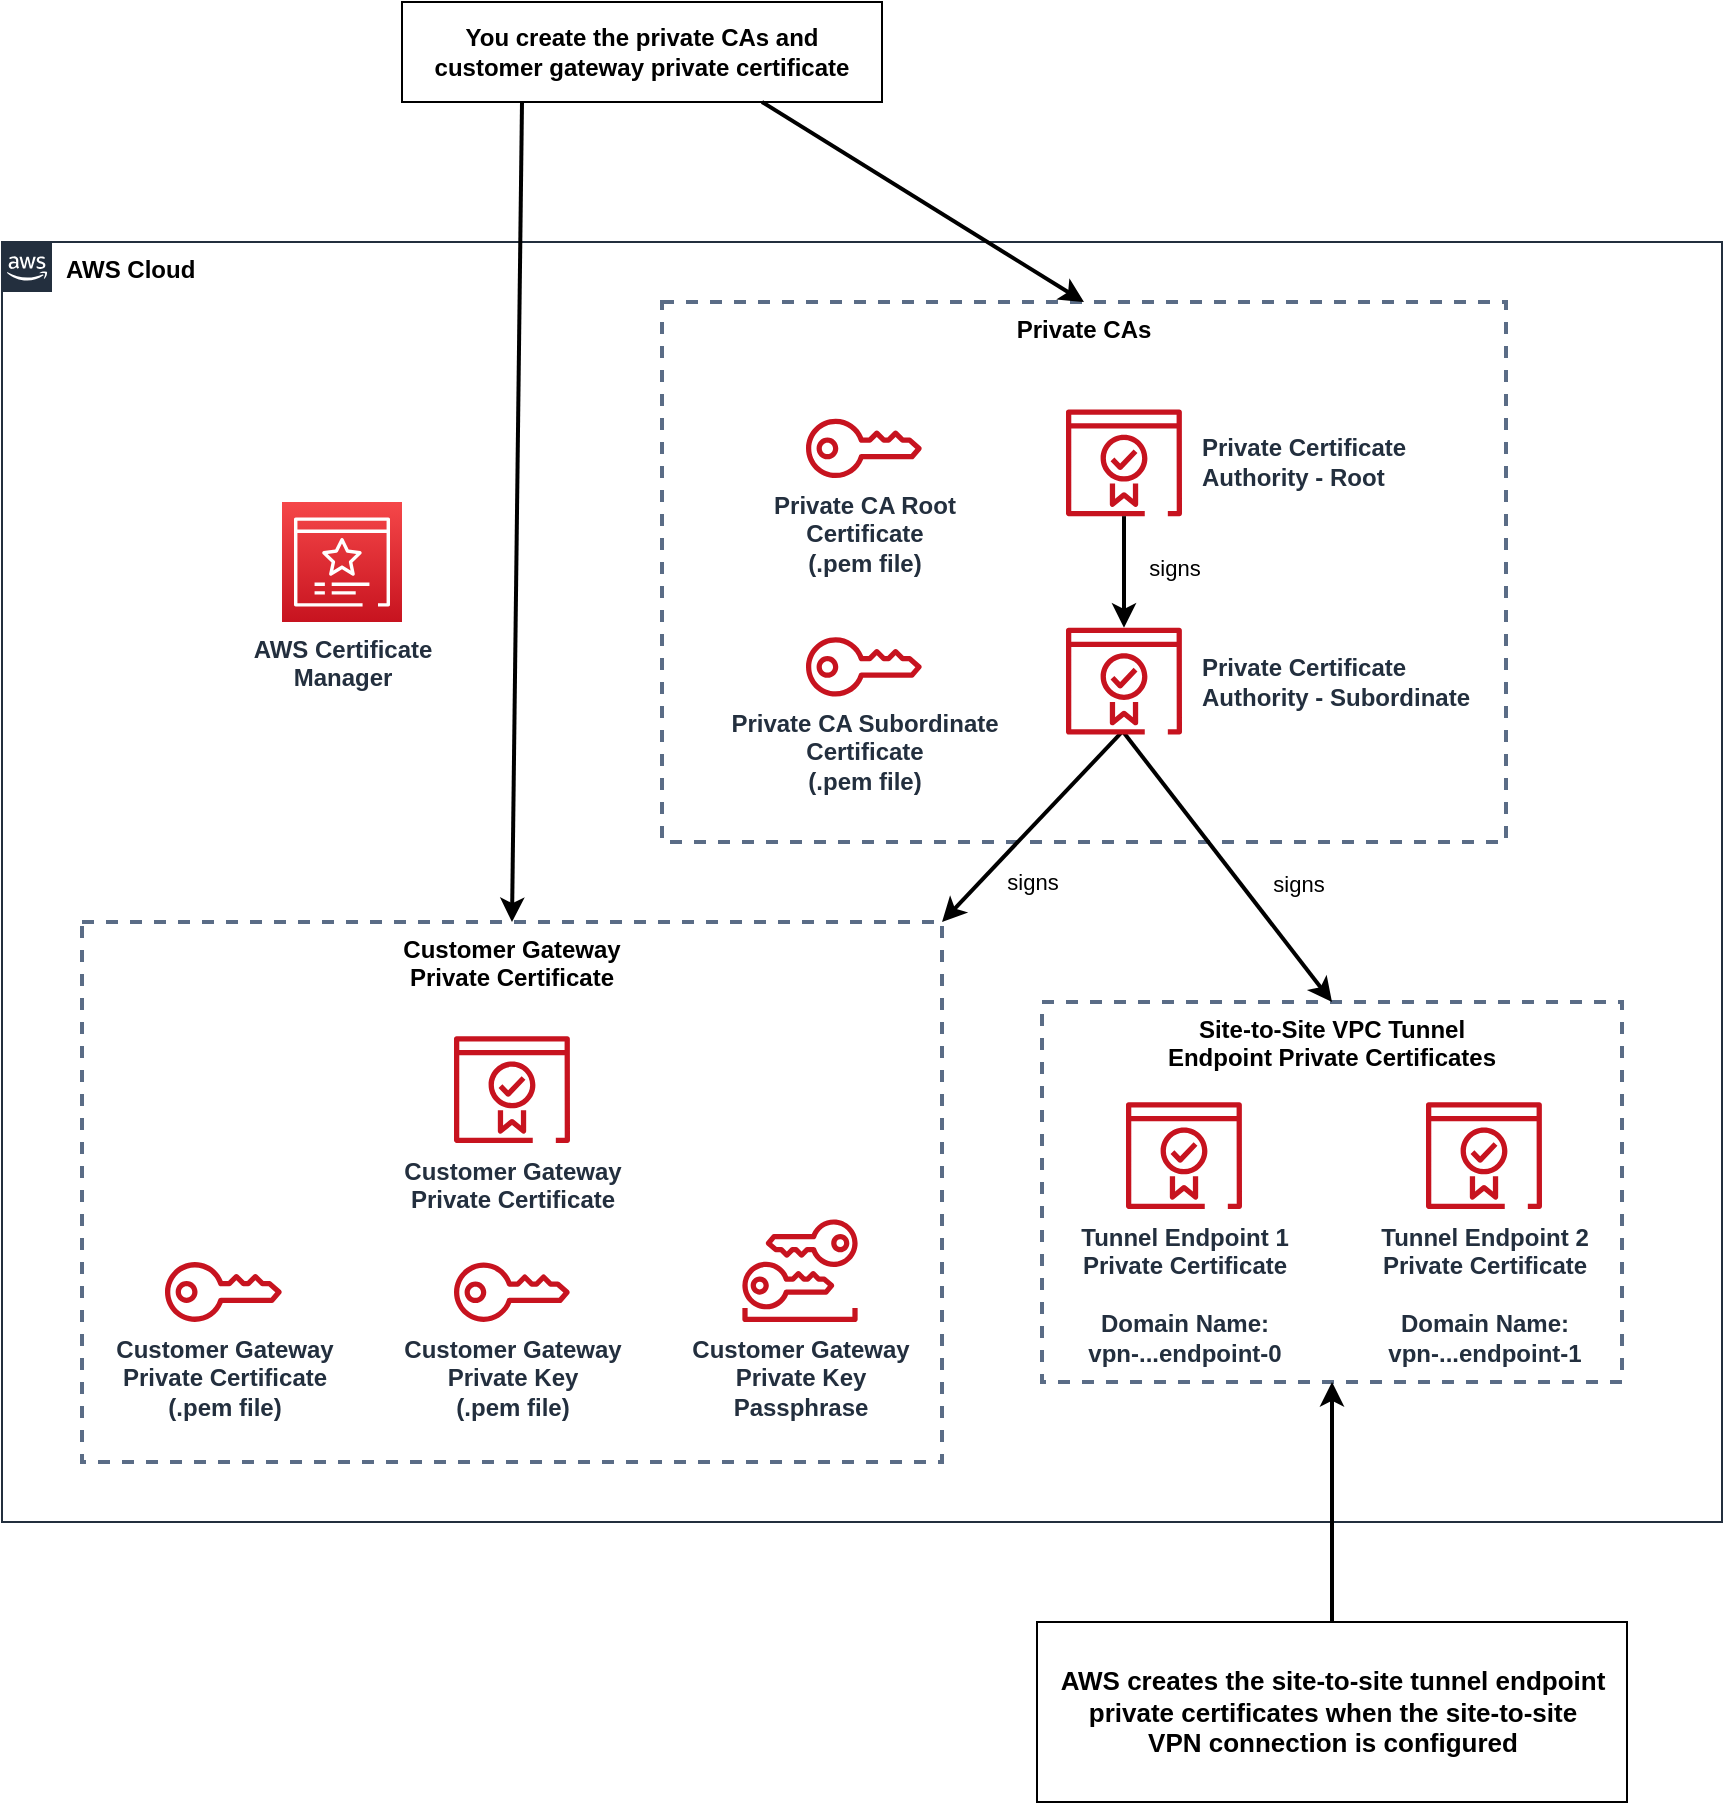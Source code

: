 <mxfile version="13.7.9" type="device" pages="2"><diagram id="Cv3o2XtUSF-89AYt5EPb" name="aws-environment"><mxGraphModel dx="1106" dy="2000" grid="1" gridSize="10" guides="1" tooltips="1" connect="1" arrows="1" fold="1" page="1" pageScale="1" pageWidth="850" pageHeight="1100" math="0" shadow="0"><root><mxCell id="0"/><mxCell id="1" parent="0"/><mxCell id="t7EOrGmJni-nD8DlQdio-1" value="&lt;b&gt;&lt;font color=&quot;#000000&quot;&gt;AWS Cloud&lt;/font&gt;&lt;/b&gt;" style="points=[[0,0],[0.25,0],[0.5,0],[0.75,0],[1,0],[1,0.25],[1,0.5],[1,0.75],[1,1],[0.75,1],[0.5,1],[0.25,1],[0,1],[0,0.75],[0,0.5],[0,0.25]];outlineConnect=0;gradientColor=none;html=1;whiteSpace=wrap;fontSize=12;fontStyle=0;shape=mxgraph.aws4.group;grIcon=mxgraph.aws4.group_aws_cloud_alt;strokeColor=#232F3E;fillColor=none;verticalAlign=top;align=left;spacingLeft=30;fontColor=#232F3E;dashed=0;" vertex="1" parent="1"><mxGeometry x="20" y="-940" width="860" height="640" as="geometry"/></mxCell><mxCell id="vM1ZVBKNzz8WJwRjecgr-15" value="Private CAs" style="fillColor=none;strokeColor=#5A6C86;dashed=1;verticalAlign=top;fontStyle=1;strokeWidth=2;" parent="1" vertex="1"><mxGeometry x="350" y="-910" width="422" height="270" as="geometry"/></mxCell><mxCell id="vM1ZVBKNzz8WJwRjecgr-14" value="Customer Gateway&#10;Private Certificate" style="fillColor=none;strokeColor=#5A6C86;dashed=1;verticalAlign=top;fontStyle=1;strokeWidth=2;" parent="1" vertex="1"><mxGeometry x="60" y="-600" width="430" height="270" as="geometry"/></mxCell><mxCell id="vM1ZVBKNzz8WJwRjecgr-3" value="Private Certificate&lt;br&gt;Authority - Root" style="outlineConnect=0;fontColor=#232F3E;gradientColor=none;fillColor=#C7131F;strokeColor=none;dashed=0;verticalLabelPosition=middle;verticalAlign=middle;align=left;html=1;fontSize=12;fontStyle=1;aspect=fixed;pointerEvents=1;shape=mxgraph.aws4.certificate_manager_2;labelPosition=right;spacing=10;" parent="1" vertex="1"><mxGeometry x="552" y="-856.38" width="58" height="53.54" as="geometry"/></mxCell><mxCell id="vM1ZVBKNzz8WJwRjecgr-4" value="AWS Certificate&lt;br&gt;Manager" style="outlineConnect=0;fontColor=#232F3E;gradientColor=#F54749;gradientDirection=north;fillColor=#C7131F;strokeColor=#ffffff;dashed=0;verticalLabelPosition=bottom;verticalAlign=top;align=center;html=1;fontSize=12;fontStyle=1;aspect=fixed;shape=mxgraph.aws4.resourceIcon;resIcon=mxgraph.aws4.certificate_manager_3;" parent="1" vertex="1"><mxGeometry x="160" y="-810" width="60" height="60" as="geometry"/></mxCell><mxCell id="vM1ZVBKNzz8WJwRjecgr-7" value="Customer Gateway&lt;br&gt;Private Key&lt;br&gt;(.pem file)" style="outlineConnect=0;fontColor=#232F3E;gradientColor=none;fillColor=#C7131F;strokeColor=none;dashed=0;verticalLabelPosition=bottom;verticalAlign=top;align=center;html=1;fontSize=12;fontStyle=1;aspect=fixed;pointerEvents=1;shape=mxgraph.aws4.addon;" parent="1" vertex="1"><mxGeometry x="246" y="-429.74" width="58" height="29.74" as="geometry"/></mxCell><mxCell id="vM1ZVBKNzz8WJwRjecgr-8" value="Customer Gateway&lt;br&gt;Private Certificate&lt;br&gt;(.pem file)" style="outlineConnect=0;fontColor=#232F3E;gradientColor=none;fillColor=#C7131F;strokeColor=none;dashed=0;verticalLabelPosition=bottom;verticalAlign=top;align=center;html=1;fontSize=12;fontStyle=1;aspect=fixed;pointerEvents=1;shape=mxgraph.aws4.addon;" parent="1" vertex="1"><mxGeometry x="101.49" y="-430" width="58.51" height="30" as="geometry"/></mxCell><mxCell id="vM1ZVBKNzz8WJwRjecgr-9" value="Private CA Subordinate&lt;br&gt;Certificate&lt;br&gt;(.pem file)" style="outlineConnect=0;fontColor=#232F3E;gradientColor=none;fillColor=#C7131F;strokeColor=none;dashed=0;verticalLabelPosition=bottom;verticalAlign=top;align=center;html=1;fontSize=12;fontStyle=1;aspect=fixed;pointerEvents=1;shape=mxgraph.aws4.addon;" parent="1" vertex="1"><mxGeometry x="422" y="-742.43" width="58" height="29.74" as="geometry"/></mxCell><mxCell id="vM1ZVBKNzz8WJwRjecgr-10" value="Private CA Root&lt;br&gt;Certificate&lt;br&gt;(.pem file)" style="outlineConnect=0;fontColor=#232F3E;gradientColor=none;fillColor=#C7131F;strokeColor=none;dashed=0;verticalLabelPosition=bottom;verticalAlign=top;align=center;html=1;fontSize=12;fontStyle=1;aspect=fixed;pointerEvents=1;shape=mxgraph.aws4.addon;" parent="1" vertex="1"><mxGeometry x="422" y="-851.64" width="58" height="29.74" as="geometry"/></mxCell><mxCell id="vM1ZVBKNzz8WJwRjecgr-17" value="Site-to-Site VPC Tunnel&#10;Endpoint Private Certificates" style="fillColor=none;strokeColor=#5A6C86;dashed=1;verticalAlign=top;fontStyle=1;strokeWidth=2;" parent="1" vertex="1"><mxGeometry x="540" y="-560" width="290" height="190" as="geometry"/></mxCell><mxCell id="vM1ZVBKNzz8WJwRjecgr-23" value="&lt;span&gt;&lt;font style=&quot;font-size: 13px&quot;&gt;AWS creates the site-to-site tunnel endpoint private certificates when the site-to-site VPN connection is configured&lt;/font&gt;&lt;/span&gt;" style="rounded=0;whiteSpace=wrap;html=1;strokeColor=#000000;strokeWidth=1;fontColor=#000000;spacing=12;fontStyle=1" parent="1" vertex="1"><mxGeometry x="537.5" y="-250" width="295" height="90" as="geometry"/></mxCell><mxCell id="vM1ZVBKNzz8WJwRjecgr-24" value="&lt;span&gt;&lt;b&gt;You create the private CAs and customer gateway private certificate&lt;/b&gt;&lt;/span&gt;" style="rounded=0;whiteSpace=wrap;html=1;strokeColor=#000000;strokeWidth=1;fontColor=#000000;spacing=8;" parent="1" vertex="1"><mxGeometry x="220" y="-1060" width="240" height="50" as="geometry"/></mxCell><mxCell id="7pyATUxmA0Sct1xeGCuS-1" value="" style="endArrow=classic;html=1;exitX=0.25;exitY=1;exitDx=0;exitDy=0;entryX=0.5;entryY=0;entryDx=0;entryDy=0;strokeWidth=2;" edge="1" parent="1" source="vM1ZVBKNzz8WJwRjecgr-24" target="vM1ZVBKNzz8WJwRjecgr-14"><mxGeometry width="50" height="50" relative="1" as="geometry"><mxPoint x="328" y="-870" as="sourcePoint"/><mxPoint x="378" y="-920" as="targetPoint"/></mxGeometry></mxCell><mxCell id="7pyATUxmA0Sct1xeGCuS-2" value="" style="endArrow=classic;html=1;entryX=0.5;entryY=0;entryDx=0;entryDy=0;strokeWidth=2;exitX=0.75;exitY=1;exitDx=0;exitDy=0;" edge="1" parent="1" source="vM1ZVBKNzz8WJwRjecgr-24" target="vM1ZVBKNzz8WJwRjecgr-15"><mxGeometry width="50" height="50" relative="1" as="geometry"><mxPoint x="281" y="-950" as="sourcePoint"/><mxPoint x="107.5" y="-870" as="targetPoint"/></mxGeometry></mxCell><mxCell id="7pyATUxmA0Sct1xeGCuS-3" value="" style="endArrow=classic;html=1;entryX=0.5;entryY=1;entryDx=0;entryDy=0;strokeWidth=2;exitX=0.5;exitY=0;exitDx=0;exitDy=0;" edge="1" parent="1" source="vM1ZVBKNzz8WJwRjecgr-23" target="vM1ZVBKNzz8WJwRjecgr-17"><mxGeometry width="50" height="50" relative="1" as="geometry"><mxPoint x="640.5" y="-1000" as="sourcePoint"/><mxPoint x="509.5" y="-930" as="targetPoint"/></mxGeometry></mxCell><mxCell id="7pyATUxmA0Sct1xeGCuS-6" value="&lt;span style=&quot;font-weight: 700&quot;&gt;Customer Gateway&lt;/span&gt;&lt;b&gt;&lt;br&gt;Private Key&lt;br&gt;Passphrase&lt;/b&gt;" style="outlineConnect=0;fontColor=#232F3E;gradientColor=none;fillColor=#C7131F;strokeColor=none;dashed=0;verticalLabelPosition=bottom;verticalAlign=top;align=center;html=1;fontSize=12;fontStyle=0;aspect=fixed;pointerEvents=1;shape=mxgraph.aws4.long_term_security_credential;" vertex="1" parent="1"><mxGeometry x="390" y="-451.31" width="58" height="51.31" as="geometry"/></mxCell><mxCell id="7pyATUxmA0Sct1xeGCuS-7" value="Customer Gateway&lt;br&gt;Private Certificate" style="outlineConnect=0;fontColor=#232F3E;gradientColor=none;fillColor=#C7131F;strokeColor=none;dashed=0;verticalLabelPosition=bottom;verticalAlign=top;align=center;html=1;fontSize=12;fontStyle=1;aspect=fixed;pointerEvents=1;shape=mxgraph.aws4.certificate_manager_2;" vertex="1" parent="1"><mxGeometry x="246" y="-543" width="58" height="53.54" as="geometry"/></mxCell><mxCell id="7pyATUxmA0Sct1xeGCuS-8" value="Tunnel Endpoint 1&lt;br&gt;Private Certificate&lt;br&gt;&lt;br&gt;Domain Name:&lt;br&gt;&lt;span class=&quot;cell-content&quot;&gt;vpn-...endpoint-0&lt;/span&gt;" style="outlineConnect=0;fontColor=#232F3E;gradientColor=none;fillColor=#C7131F;strokeColor=none;dashed=0;verticalLabelPosition=bottom;verticalAlign=top;align=center;html=1;fontSize=12;fontStyle=1;aspect=fixed;pointerEvents=1;shape=mxgraph.aws4.certificate_manager_2;" vertex="1" parent="1"><mxGeometry x="582" y="-510" width="58" height="53.54" as="geometry"/></mxCell><mxCell id="7pyATUxmA0Sct1xeGCuS-9" value="Tunnel Endpoint 2&lt;br&gt;Private Certificate&lt;br&gt;&lt;br&gt;Domain Name:&lt;br&gt;&lt;span class=&quot;cell-content&quot;&gt;vpn-...endpoint-1&lt;/span&gt;" style="outlineConnect=0;fontColor=#232F3E;gradientColor=none;fillColor=#C7131F;strokeColor=none;dashed=0;verticalLabelPosition=bottom;verticalAlign=top;align=center;html=1;fontSize=12;fontStyle=1;aspect=fixed;pointerEvents=1;shape=mxgraph.aws4.certificate_manager_2;" vertex="1" parent="1"><mxGeometry x="732" y="-510" width="58" height="53.54" as="geometry"/></mxCell><mxCell id="6Vrzsd1EBLwKIsj9RvO7-1" value="" style="endArrow=classic;html=1;strokeWidth=2;" edge="1" parent="1" source="vM1ZVBKNzz8WJwRjecgr-3" target="vM1ZVBKNzz8WJwRjecgr-6"><mxGeometry width="50" height="50" relative="1" as="geometry"><mxPoint x="449.5" y="-1040" as="sourcePoint"/><mxPoint x="541" y="-900" as="targetPoint"/></mxGeometry></mxCell><mxCell id="a2iXQccF2PwUG6ssFJmN-5" value="signs" style="edgeLabel;html=1;align=center;verticalAlign=middle;resizable=0;points=[];" vertex="1" connectable="0" parent="6Vrzsd1EBLwKIsj9RvO7-1"><mxGeometry x="-0.083" y="-1" relative="1" as="geometry"><mxPoint x="26" y="0.58" as="offset"/></mxGeometry></mxCell><mxCell id="a2iXQccF2PwUG6ssFJmN-1" value="" style="endArrow=classic;html=1;strokeWidth=2;entryX=1;entryY=0;entryDx=0;entryDy=0;exitX=0.477;exitY=0.982;exitDx=0;exitDy=0;exitPerimeter=0;" edge="1" parent="1" source="vM1ZVBKNzz8WJwRjecgr-6" target="vM1ZVBKNzz8WJwRjecgr-14"><mxGeometry width="50" height="50" relative="1" as="geometry"><mxPoint x="282.5" y="-1000" as="sourcePoint"/><mxPoint x="310" y="-590" as="targetPoint"/></mxGeometry></mxCell><mxCell id="a2iXQccF2PwUG6ssFJmN-4" value="signs" style="edgeLabel;html=1;align=center;verticalAlign=middle;resizable=0;points=[];" vertex="1" connectable="0" parent="a2iXQccF2PwUG6ssFJmN-1"><mxGeometry x="-0.05" y="3" relative="1" as="geometry"><mxPoint x="-4" y="27.22" as="offset"/></mxGeometry></mxCell><mxCell id="a2iXQccF2PwUG6ssFJmN-2" value="" style="endArrow=classic;html=1;strokeWidth=2;entryX=0.5;entryY=0;entryDx=0;entryDy=0;exitX=0.489;exitY=0.969;exitDx=0;exitDy=0;exitPerimeter=0;" edge="1" parent="1" source="vM1ZVBKNzz8WJwRjecgr-6" target="vM1ZVBKNzz8WJwRjecgr-17"><mxGeometry width="50" height="50" relative="1" as="geometry"><mxPoint x="592.972" y="-684.982" as="sourcePoint"/><mxPoint x="500" y="-590" as="targetPoint"/></mxGeometry></mxCell><mxCell id="a2iXQccF2PwUG6ssFJmN-3" value="signs" style="edgeLabel;html=1;align=center;verticalAlign=middle;resizable=0;points=[];" vertex="1" connectable="0" parent="a2iXQccF2PwUG6ssFJmN-2"><mxGeometry x="0.36" y="-3" relative="1" as="geometry"><mxPoint x="18.09" y="-18.11" as="offset"/></mxGeometry></mxCell><mxCell id="vM1ZVBKNzz8WJwRjecgr-6" value="Private Certificate&lt;br&gt;Authority - Subordinate" style="outlineConnect=0;fontColor=#232F3E;gradientColor=none;fillColor=#C7131F;strokeColor=none;dashed=0;verticalLabelPosition=middle;verticalAlign=middle;align=left;html=1;fontSize=12;fontStyle=1;aspect=fixed;pointerEvents=1;shape=mxgraph.aws4.certificate_manager_2;labelPosition=right;spacing=10;" parent="1" vertex="1"><mxGeometry x="552" y="-747.17" width="58" height="53.54" as="geometry"/></mxCell></root></mxGraphModel></diagram><diagram id="wgY1a5GufsjPeT9z39tP" name="simulated-on-premises-environment"><mxGraphModel dx="1106" dy="900" grid="1" gridSize="10" guides="1" tooltips="1" connect="1" arrows="1" fold="1" page="1" pageScale="1" pageWidth="850" pageHeight="1100" math="0" shadow="0"><root><mxCell id="Ud9VXAE5yomw6ozvDUlc-0"/><mxCell id="Ud9VXAE5yomw6ozvDUlc-1" parent="Ud9VXAE5yomw6ozvDUlc-0"/><mxCell id="a72l1ciN_LZvC_K4cv7B-0" value="&lt;font color=&quot;#000000&quot;&gt;&lt;b&gt;Corporate Data Center&lt;/b&gt;&lt;br&gt;(simulated)&lt;br&gt;&lt;/font&gt;" style="points=[[0,0],[0.25,0],[0.5,0],[0.75,0],[1,0],[1,0.25],[1,0.5],[1,0.75],[1,1],[0.75,1],[0.5,1],[0.25,1],[0,1],[0,0.75],[0,0.5],[0,0.25]];outlineConnect=0;gradientColor=none;html=1;whiteSpace=wrap;fontSize=12;fontStyle=0;shape=mxgraph.aws4.group;grIcon=mxgraph.aws4.group_corporate_data_center;strokeColor=#5A6C86;fillColor=none;verticalAlign=top;align=left;spacingLeft=30;fontColor=#5A6C86;dashed=0;" vertex="1" parent="Ud9VXAE5yomw6ozvDUlc-1"><mxGeometry x="120" y="130" width="710" height="320" as="geometry"/></mxCell><mxCell id="_FPrcIjzHi-1NZLcFtyT-0" value="Secrets Manager Secret" style="fillColor=none;strokeColor=#5A6C86;dashed=1;verticalAlign=top;fontStyle=1;strokeWidth=2;whiteSpace=wrap;" vertex="1" parent="Ud9VXAE5yomw6ozvDUlc-1"><mxGeometry x="575" y="190.16" width="225" height="120" as="geometry"/></mxCell><mxCell id="i7DVTe39wwHby17a6vA2-0" value="&lt;b&gt;S3 Bucket&lt;/b&gt;" style="outlineConnect=0;fontColor=#232F3E;gradientColor=none;fillColor=#277116;strokeColor=none;dashed=0;verticalLabelPosition=bottom;verticalAlign=top;align=center;html=1;fontSize=12;fontStyle=0;aspect=fixed;pointerEvents=1;shape=mxgraph.aws4.bucket;" vertex="1" parent="Ud9VXAE5yomw6ozvDUlc-1"><mxGeometry x="149" y="225.16" width="58" height="60.32" as="geometry"/></mxCell><mxCell id="i7DVTe39wwHby17a6vA2-1" value="&lt;b&gt;Amazon S3&lt;/b&gt;" style="outlineConnect=0;fontColor=#232F3E;gradientColor=#60A337;gradientDirection=north;fillColor=#277116;strokeColor=#ffffff;dashed=0;verticalLabelPosition=bottom;verticalAlign=top;align=center;html=1;fontSize=12;fontStyle=0;aspect=fixed;shape=mxgraph.aws4.resourceIcon;resIcon=mxgraph.aws4.s3;" vertex="1" parent="Ud9VXAE5yomw6ozvDUlc-1"><mxGeometry x="270" y="340" width="58" height="58" as="geometry"/></mxCell><mxCell id="i7DVTe39wwHby17a6vA2-2" value="&lt;b&gt;AWS Secrets&lt;br&gt;Manager&lt;/b&gt;" style="outlineConnect=0;fontColor=#232F3E;gradientColor=#F54749;gradientDirection=north;fillColor=#C7131F;strokeColor=#ffffff;dashed=0;verticalLabelPosition=bottom;verticalAlign=top;align=center;html=1;fontSize=12;fontStyle=0;aspect=fixed;shape=mxgraph.aws4.resourceIcon;resIcon=mxgraph.aws4.secrets_manager;" vertex="1" parent="Ud9VXAE5yomw6ozvDUlc-1"><mxGeometry x="660" y="340" width="58" height="58" as="geometry"/></mxCell><mxCell id="i7DVTe39wwHby17a6vA2-3" value="&lt;b&gt;Customer gateway&lt;br&gt;private key passphrase&lt;/b&gt;" style="outlineConnect=0;fontColor=#232F3E;gradientColor=none;fillColor=#C7131F;strokeColor=none;dashed=0;verticalLabelPosition=middle;verticalAlign=middle;align=left;html=1;fontSize=12;fontStyle=0;aspect=fixed;pointerEvents=1;shape=mxgraph.aws4.long_term_security_credential;labelPosition=right;spacing=10;" vertex="1" parent="Ud9VXAE5yomw6ozvDUlc-1"><mxGeometry x="591" y="229.17" width="58" height="51.31" as="geometry"/></mxCell><mxCell id="KeGNBN1qq60VkgoCoPlq-0" value="&lt;p&gt;&lt;/p&gt;&lt;span style=&quot;font-size: 13px&quot;&gt;&lt;div style=&quot;text-align: center&quot;&gt;&lt;span&gt;.pem Files&lt;/span&gt;&lt;/div&gt;&lt;/span&gt;&lt;ul&gt;&lt;li&gt;&lt;span&gt;&lt;font style=&quot;font-size: 13px&quot;&gt;Root CA certificate&lt;/font&gt;&lt;/span&gt;&lt;/li&gt;&lt;li&gt;&lt;span&gt;&lt;font style=&quot;font-size: 13px&quot;&gt;Subordinate CA certificate&lt;/font&gt;&lt;/span&gt;&lt;/li&gt;&lt;li&gt;&lt;span&gt;&lt;font style=&quot;font-size: 13px&quot;&gt;Customer gateway certificate&lt;/font&gt;&lt;/span&gt;&lt;/li&gt;&lt;li&gt;&lt;span&gt;&lt;font style=&quot;font-size: 13px&quot;&gt;Customer gateway private key (encrypted)&lt;/font&gt;&lt;/span&gt;&lt;/li&gt;&lt;/ul&gt;&lt;p&gt;&lt;/p&gt;" style="rounded=0;whiteSpace=wrap;html=1;strokeWidth=1;fontColor=#000000;spacing=12;fontStyle=1;align=left;strokeColor=none;fillColor=none;" vertex="1" parent="Ud9VXAE5yomw6ozvDUlc-1"><mxGeometry x="209" y="180.16" width="331" height="130" as="geometry"/></mxCell></root></mxGraphModel></diagram></mxfile>